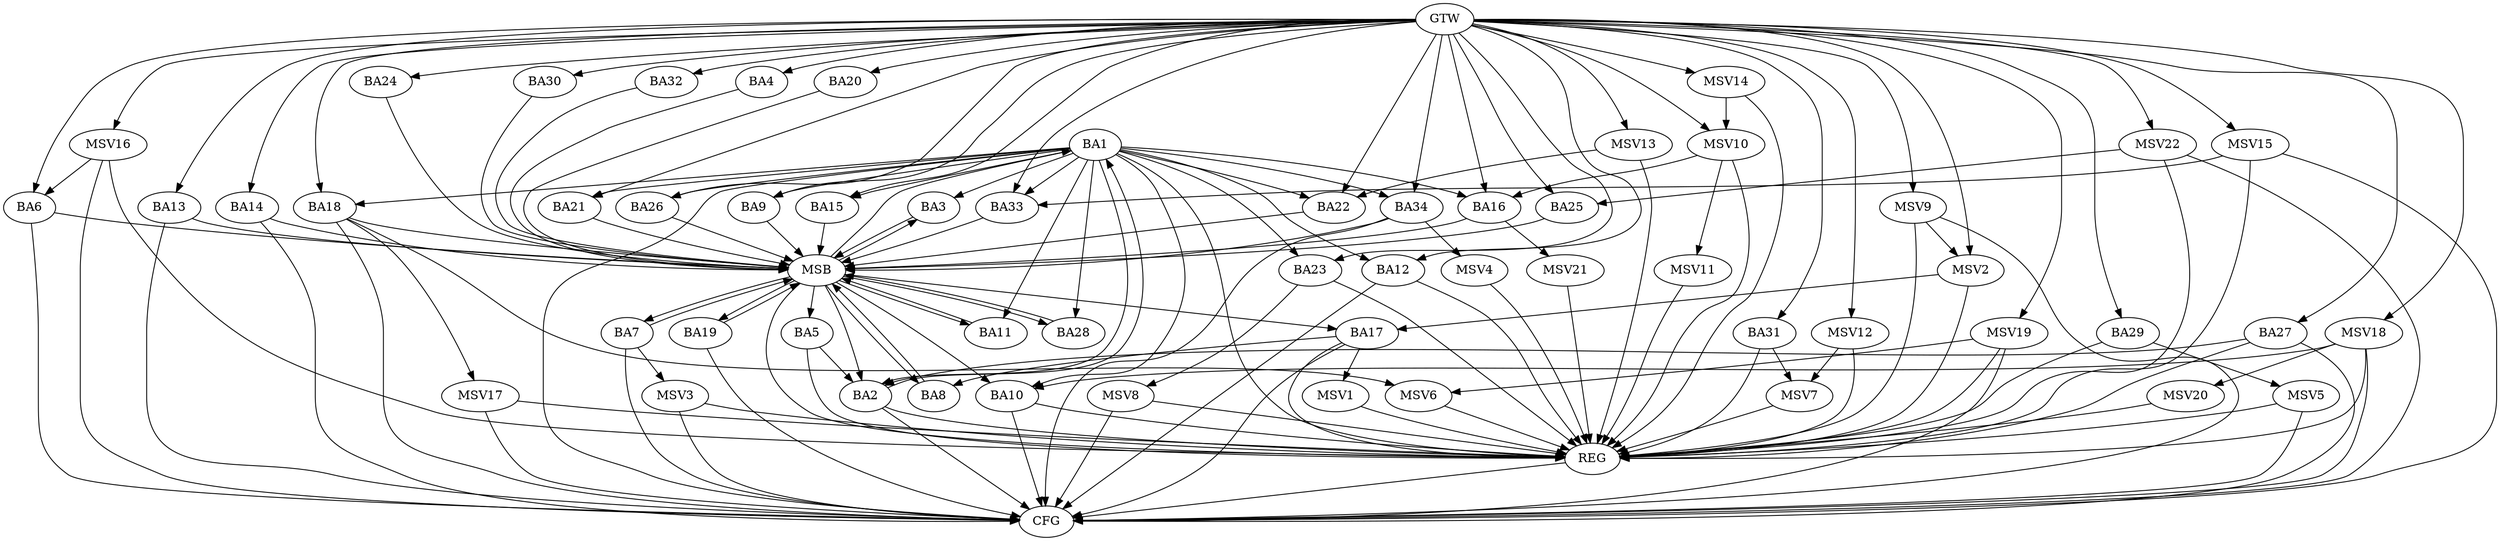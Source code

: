 strict digraph G {
  BA1 [ label="BA1" ];
  BA2 [ label="BA2" ];
  BA3 [ label="BA3" ];
  BA4 [ label="BA4" ];
  BA5 [ label="BA5" ];
  BA6 [ label="BA6" ];
  BA7 [ label="BA7" ];
  BA8 [ label="BA8" ];
  BA9 [ label="BA9" ];
  BA10 [ label="BA10" ];
  BA11 [ label="BA11" ];
  BA12 [ label="BA12" ];
  BA13 [ label="BA13" ];
  BA14 [ label="BA14" ];
  BA15 [ label="BA15" ];
  BA16 [ label="BA16" ];
  BA17 [ label="BA17" ];
  BA18 [ label="BA18" ];
  BA19 [ label="BA19" ];
  BA20 [ label="BA20" ];
  BA21 [ label="BA21" ];
  BA22 [ label="BA22" ];
  BA23 [ label="BA23" ];
  BA24 [ label="BA24" ];
  BA25 [ label="BA25" ];
  BA26 [ label="BA26" ];
  BA27 [ label="BA27" ];
  BA28 [ label="BA28" ];
  BA29 [ label="BA29" ];
  BA30 [ label="BA30" ];
  BA31 [ label="BA31" ];
  BA32 [ label="BA32" ];
  BA33 [ label="BA33" ];
  BA34 [ label="BA34" ];
  GTW [ label="GTW" ];
  REG [ label="REG" ];
  MSB [ label="MSB" ];
  CFG [ label="CFG" ];
  MSV1 [ label="MSV1" ];
  MSV2 [ label="MSV2" ];
  MSV3 [ label="MSV3" ];
  MSV4 [ label="MSV4" ];
  MSV5 [ label="MSV5" ];
  MSV6 [ label="MSV6" ];
  MSV7 [ label="MSV7" ];
  MSV8 [ label="MSV8" ];
  MSV9 [ label="MSV9" ];
  MSV10 [ label="MSV10" ];
  MSV11 [ label="MSV11" ];
  MSV12 [ label="MSV12" ];
  MSV13 [ label="MSV13" ];
  MSV14 [ label="MSV14" ];
  MSV15 [ label="MSV15" ];
  MSV16 [ label="MSV16" ];
  MSV17 [ label="MSV17" ];
  MSV18 [ label="MSV18" ];
  MSV19 [ label="MSV19" ];
  MSV20 [ label="MSV20" ];
  MSV21 [ label="MSV21" ];
  MSV22 [ label="MSV22" ];
  BA1 -> BA2;
  BA2 -> BA1;
  BA5 -> BA2;
  BA17 -> BA8;
  BA27 -> BA2;
  GTW -> BA4;
  GTW -> BA6;
  GTW -> BA9;
  GTW -> BA12;
  GTW -> BA13;
  GTW -> BA14;
  GTW -> BA15;
  GTW -> BA16;
  GTW -> BA18;
  GTW -> BA20;
  GTW -> BA21;
  GTW -> BA22;
  GTW -> BA23;
  GTW -> BA24;
  GTW -> BA25;
  GTW -> BA26;
  GTW -> BA27;
  GTW -> BA29;
  GTW -> BA30;
  GTW -> BA31;
  GTW -> BA32;
  GTW -> BA33;
  GTW -> BA34;
  BA1 -> REG;
  BA2 -> REG;
  BA5 -> REG;
  BA10 -> REG;
  BA12 -> REG;
  BA17 -> REG;
  BA23 -> REG;
  BA27 -> REG;
  BA29 -> REG;
  BA31 -> REG;
  BA3 -> MSB;
  MSB -> BA2;
  MSB -> REG;
  BA4 -> MSB;
  MSB -> BA3;
  BA6 -> MSB;
  BA7 -> MSB;
  BA8 -> MSB;
  MSB -> BA7;
  BA9 -> MSB;
  MSB -> BA1;
  BA11 -> MSB;
  MSB -> BA5;
  BA13 -> MSB;
  MSB -> BA10;
  BA14 -> MSB;
  BA15 -> MSB;
  MSB -> BA8;
  BA16 -> MSB;
  BA18 -> MSB;
  BA19 -> MSB;
  BA20 -> MSB;
  BA21 -> MSB;
  MSB -> BA11;
  BA22 -> MSB;
  MSB -> BA19;
  BA24 -> MSB;
  BA25 -> MSB;
  BA26 -> MSB;
  BA28 -> MSB;
  BA30 -> MSB;
  MSB -> BA17;
  BA32 -> MSB;
  MSB -> BA28;
  BA33 -> MSB;
  BA34 -> MSB;
  BA12 -> CFG;
  BA10 -> CFG;
  BA13 -> CFG;
  BA18 -> CFG;
  BA7 -> CFG;
  BA34 -> CFG;
  BA27 -> CFG;
  BA6 -> CFG;
  BA14 -> CFG;
  BA2 -> CFG;
  BA19 -> CFG;
  BA1 -> CFG;
  BA17 -> CFG;
  REG -> CFG;
  BA1 -> BA9;
  BA1 -> BA16;
  BA1 -> BA11;
  BA1 -> BA21;
  BA1 -> BA12;
  BA1 -> BA34;
  BA1 -> BA10;
  BA1 -> BA18;
  BA1 -> BA26;
  BA1 -> BA15;
  BA1 -> BA22;
  BA1 -> BA23;
  BA1 -> BA33;
  BA1 -> BA3;
  BA1 -> BA28;
  BA17 -> MSV1;
  MSV1 -> REG;
  MSV2 -> BA17;
  GTW -> MSV2;
  MSV2 -> REG;
  BA7 -> MSV3;
  MSV3 -> REG;
  MSV3 -> CFG;
  BA34 -> MSV4;
  MSV4 -> REG;
  BA29 -> MSV5;
  MSV5 -> REG;
  MSV5 -> CFG;
  BA18 -> MSV6;
  MSV6 -> REG;
  BA31 -> MSV7;
  MSV7 -> REG;
  BA23 -> MSV8;
  MSV8 -> REG;
  MSV8 -> CFG;
  MSV9 -> MSV2;
  GTW -> MSV9;
  MSV9 -> REG;
  MSV9 -> CFG;
  MSV10 -> BA16;
  GTW -> MSV10;
  MSV10 -> REG;
  MSV10 -> MSV11;
  MSV11 -> REG;
  MSV12 -> MSV7;
  GTW -> MSV12;
  MSV12 -> REG;
  MSV13 -> BA22;
  GTW -> MSV13;
  MSV13 -> REG;
  MSV14 -> MSV10;
  GTW -> MSV14;
  MSV14 -> REG;
  MSV15 -> BA33;
  GTW -> MSV15;
  MSV15 -> REG;
  MSV15 -> CFG;
  MSV16 -> BA6;
  GTW -> MSV16;
  MSV16 -> REG;
  MSV16 -> CFG;
  BA18 -> MSV17;
  MSV17 -> REG;
  MSV17 -> CFG;
  MSV18 -> BA10;
  GTW -> MSV18;
  MSV18 -> REG;
  MSV18 -> CFG;
  MSV19 -> MSV6;
  GTW -> MSV19;
  MSV19 -> REG;
  MSV19 -> CFG;
  MSV18 -> MSV20;
  MSV20 -> REG;
  BA16 -> MSV21;
  MSV21 -> REG;
  MSV22 -> BA25;
  GTW -> MSV22;
  MSV22 -> REG;
  MSV22 -> CFG;
}
